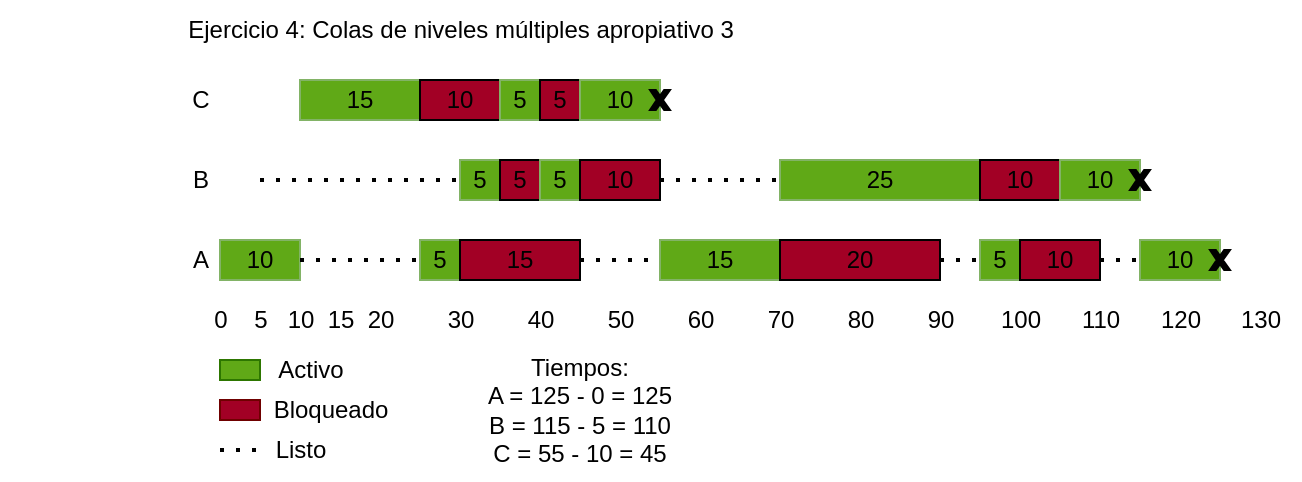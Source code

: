 <mxfile version="20.5.3" type="device"><diagram id="QOgJ3P4kv-MAFXbjVnaC" name="Page-1"><mxGraphModel dx="1532" dy="446" grid="1" gridSize="10" guides="1" tooltips="1" connect="1" arrows="1" fold="1" page="1" pageScale="1" pageWidth="827" pageHeight="1169" math="0" shadow="0"><root><mxCell id="0"/><mxCell id="1" parent="0"/><mxCell id="aHFGmpvc2jt8D5PwLo1r-4" value="C" style="text;html=1;align=center;verticalAlign=middle;resizable=0;points=[];autosize=1;strokeColor=none;fillColor=none;" parent="1" vertex="1"><mxGeometry x="-670" y="80" width="20" height="20" as="geometry"/></mxCell><mxCell id="aHFGmpvc2jt8D5PwLo1r-5" value="B" style="text;html=1;align=center;verticalAlign=middle;resizable=0;points=[];autosize=1;strokeColor=none;fillColor=none;" parent="1" vertex="1"><mxGeometry x="-670" y="120" width="20" height="20" as="geometry"/></mxCell><mxCell id="aHFGmpvc2jt8D5PwLo1r-6" value="A" style="text;html=1;align=center;verticalAlign=middle;resizable=0;points=[];autosize=1;strokeColor=none;fillColor=none;" parent="1" vertex="1"><mxGeometry x="-670" y="160" width="20" height="20" as="geometry"/></mxCell><mxCell id="aHFGmpvc2jt8D5PwLo1r-20" value="10" style="text;html=1;align=center;verticalAlign=middle;resizable=0;points=[];autosize=1;strokeColor=none;fillColor=none;" parent="1" vertex="1"><mxGeometry x="-625" y="190" width="30" height="20" as="geometry"/></mxCell><mxCell id="aHFGmpvc2jt8D5PwLo1r-21" value="20" style="text;html=1;align=center;verticalAlign=middle;resizable=0;points=[];autosize=1;strokeColor=none;fillColor=none;" parent="1" vertex="1"><mxGeometry x="-585" y="190" width="30" height="20" as="geometry"/></mxCell><mxCell id="aHFGmpvc2jt8D5PwLo1r-22" value="30" style="text;html=1;align=center;verticalAlign=middle;resizable=0;points=[];autosize=1;strokeColor=none;fillColor=none;" parent="1" vertex="1"><mxGeometry x="-545" y="190" width="30" height="20" as="geometry"/></mxCell><mxCell id="aHFGmpvc2jt8D5PwLo1r-23" value="40" style="text;html=1;align=center;verticalAlign=middle;resizable=0;points=[];autosize=1;strokeColor=none;fillColor=none;" parent="1" vertex="1"><mxGeometry x="-505" y="190" width="30" height="20" as="geometry"/></mxCell><mxCell id="aHFGmpvc2jt8D5PwLo1r-24" value="50" style="text;html=1;align=center;verticalAlign=middle;resizable=0;points=[];autosize=1;strokeColor=none;fillColor=none;" parent="1" vertex="1"><mxGeometry x="-465" y="190" width="30" height="20" as="geometry"/></mxCell><mxCell id="aHFGmpvc2jt8D5PwLo1r-25" value="60" style="text;html=1;align=center;verticalAlign=middle;resizable=0;points=[];autosize=1;strokeColor=none;fillColor=none;" parent="1" vertex="1"><mxGeometry x="-425" y="190" width="30" height="20" as="geometry"/></mxCell><mxCell id="aHFGmpvc2jt8D5PwLo1r-26" value="70" style="text;html=1;align=center;verticalAlign=middle;resizable=0;points=[];autosize=1;strokeColor=none;fillColor=none;" parent="1" vertex="1"><mxGeometry x="-385" y="190" width="30" height="20" as="geometry"/></mxCell><mxCell id="aHFGmpvc2jt8D5PwLo1r-27" value="80" style="text;html=1;align=center;verticalAlign=middle;resizable=0;points=[];autosize=1;strokeColor=none;fillColor=none;" parent="1" vertex="1"><mxGeometry x="-345" y="190" width="30" height="20" as="geometry"/></mxCell><mxCell id="aHFGmpvc2jt8D5PwLo1r-28" value="90" style="text;html=1;align=center;verticalAlign=middle;resizable=0;points=[];autosize=1;strokeColor=none;fillColor=none;" parent="1" vertex="1"><mxGeometry x="-305" y="190" width="30" height="20" as="geometry"/></mxCell><mxCell id="aHFGmpvc2jt8D5PwLo1r-29" value="100" style="text;html=1;align=center;verticalAlign=middle;resizable=0;points=[];autosize=1;strokeColor=none;fillColor=none;" parent="1" vertex="1"><mxGeometry x="-270" y="190" width="40" height="20" as="geometry"/></mxCell><mxCell id="aHFGmpvc2jt8D5PwLo1r-30" value="110" style="text;html=1;align=center;verticalAlign=middle;resizable=0;points=[];autosize=1;strokeColor=none;fillColor=none;" parent="1" vertex="1"><mxGeometry x="-225" y="190" width="30" height="20" as="geometry"/></mxCell><mxCell id="aHFGmpvc2jt8D5PwLo1r-31" value="120" style="text;html=1;align=center;verticalAlign=middle;resizable=0;points=[];autosize=1;strokeColor=none;fillColor=none;" parent="1" vertex="1"><mxGeometry x="-190" y="190" width="40" height="20" as="geometry"/></mxCell><mxCell id="aHFGmpvc2jt8D5PwLo1r-32" value="&lt;span style=&quot;white-space: pre;&quot;&gt;&#9;&lt;/span&gt;&lt;span style=&quot;white-space: pre;&quot;&gt;&#9;&lt;/span&gt;&lt;span style=&quot;white-space: pre;&quot;&gt;&#9;&lt;/span&gt;Ejercicio 4: Colas de niveles múltiples apropiativo 3" style="text;html=1;align=center;verticalAlign=middle;resizable=0;points=[];autosize=1;strokeColor=none;fillColor=none;" parent="1" vertex="1"><mxGeometry x="-760" y="40" width="380" height="30" as="geometry"/></mxCell><mxCell id="aHFGmpvc2jt8D5PwLo1r-33" value="5" style="text;html=1;align=center;verticalAlign=middle;resizable=0;points=[];autosize=1;strokeColor=none;fillColor=none;" parent="1" vertex="1"><mxGeometry x="-640" y="190" width="20" height="20" as="geometry"/></mxCell><mxCell id="aHFGmpvc2jt8D5PwLo1r-34" value="15" style="text;html=1;align=center;verticalAlign=middle;resizable=0;points=[];autosize=1;strokeColor=none;fillColor=none;" parent="1" vertex="1"><mxGeometry x="-605" y="190" width="30" height="20" as="geometry"/></mxCell><mxCell id="PAxWAZPusfI8b5OGQWhI-2" value="0" style="text;html=1;align=center;verticalAlign=middle;resizable=0;points=[];autosize=1;strokeColor=none;fillColor=none;" parent="1" vertex="1"><mxGeometry x="-665" y="185" width="30" height="30" as="geometry"/></mxCell><mxCell id="PAxWAZPusfI8b5OGQWhI-7" value="" style="rounded=0;whiteSpace=wrap;html=1;fillColor=#a20025;fontColor=#ffffff;strokeColor=#6F0000;" parent="1" vertex="1"><mxGeometry x="-650" y="240" width="20" height="10" as="geometry"/></mxCell><mxCell id="PAxWAZPusfI8b5OGQWhI-9" value="" style="rounded=0;whiteSpace=wrap;html=1;fillColor=#60a917;fontColor=#ffffff;strokeColor=#2D7600;" parent="1" vertex="1"><mxGeometry x="-650" y="220" width="20" height="10" as="geometry"/></mxCell><mxCell id="PAxWAZPusfI8b5OGQWhI-10" value="Activo" style="text;html=1;align=center;verticalAlign=middle;resizable=0;points=[];autosize=1;strokeColor=none;fillColor=none;" parent="1" vertex="1"><mxGeometry x="-635" y="210" width="60" height="30" as="geometry"/></mxCell><mxCell id="PAxWAZPusfI8b5OGQWhI-11" value="Bloqueado" style="text;html=1;align=center;verticalAlign=middle;resizable=0;points=[];autosize=1;strokeColor=none;fillColor=none;" parent="1" vertex="1"><mxGeometry x="-635" y="230" width="80" height="30" as="geometry"/></mxCell><mxCell id="PAxWAZPusfI8b5OGQWhI-12" value="" style="endArrow=none;dashed=1;html=1;dashPattern=1 3;strokeWidth=2;rounded=0;entryX=0.1;entryY=0.5;entryDx=0;entryDy=0;entryPerimeter=0;" parent="1" target="PAxWAZPusfI8b5OGQWhI-13" edge="1"><mxGeometry width="50" height="50" relative="1" as="geometry"><mxPoint x="-650" y="265" as="sourcePoint"/><mxPoint x="-530" y="210" as="targetPoint"/><Array as="points"><mxPoint x="-640" y="265"/></Array></mxGeometry></mxCell><mxCell id="PAxWAZPusfI8b5OGQWhI-13" value="Listo" style="text;html=1;align=center;verticalAlign=middle;resizable=0;points=[];autosize=1;strokeColor=none;fillColor=none;" parent="1" vertex="1"><mxGeometry x="-635" y="250" width="50" height="30" as="geometry"/></mxCell><mxCell id="Hp0vF_ltdjTftmFp-wWU-1" value="130" style="text;html=1;align=center;verticalAlign=middle;resizable=0;points=[];autosize=1;strokeColor=none;fillColor=none;" parent="1" vertex="1"><mxGeometry x="-150" y="185" width="40" height="30" as="geometry"/></mxCell><mxCell id="Hp0vF_ltdjTftmFp-wWU-2" value="Tiempos:&lt;br&gt;A = 125 -&amp;nbsp;0 = 125&lt;br&gt;B = 115 - 5 = 110&lt;br&gt;C = 55 - 10 = 45" style="text;html=1;strokeColor=none;fillColor=none;align=center;verticalAlign=middle;whiteSpace=wrap;rounded=0;" parent="1" vertex="1"><mxGeometry x="-530" y="230" width="120" height="30" as="geometry"/></mxCell><mxCell id="8T_zsv_EQ17sQO--OFek-34" value="10" style="rounded=0;whiteSpace=wrap;html=1;fillColor=#60A917;strokeColor=#82b366;" vertex="1" parent="1"><mxGeometry x="-650" y="160" width="40" height="20" as="geometry"/></mxCell><mxCell id="8T_zsv_EQ17sQO--OFek-36" value="" style="endArrow=none;dashed=1;html=1;dashPattern=1 3;strokeWidth=2;rounded=0;" edge="1" parent="1"><mxGeometry width="50" height="50" relative="1" as="geometry"><mxPoint x="-630" y="130" as="sourcePoint"/><mxPoint x="-530" y="130" as="targetPoint"/><Array as="points"><mxPoint x="-600" y="130"/></Array></mxGeometry></mxCell><mxCell id="8T_zsv_EQ17sQO--OFek-37" value="15" style="rounded=0;whiteSpace=wrap;html=1;fillColor=#60A917;strokeColor=#82b366;" vertex="1" parent="1"><mxGeometry x="-610" y="80" width="60" height="20" as="geometry"/></mxCell><mxCell id="8T_zsv_EQ17sQO--OFek-38" value="10" style="rounded=0;whiteSpace=wrap;html=1;fillColor=#A20025;" vertex="1" parent="1"><mxGeometry x="-550" y="80" width="40" height="20" as="geometry"/></mxCell><mxCell id="8T_zsv_EQ17sQO--OFek-39" value="" style="endArrow=none;dashed=1;html=1;dashPattern=1 3;strokeWidth=2;rounded=0;exitX=1;exitY=0.5;exitDx=0;exitDy=0;entryX=0;entryY=0.5;entryDx=0;entryDy=0;" edge="1" parent="1" source="8T_zsv_EQ17sQO--OFek-34" target="8T_zsv_EQ17sQO--OFek-40"><mxGeometry width="50" height="50" relative="1" as="geometry"><mxPoint x="-570" y="170" as="sourcePoint"/><mxPoint x="-570" y="170" as="targetPoint"/><Array as="points"/></mxGeometry></mxCell><mxCell id="8T_zsv_EQ17sQO--OFek-40" value="5" style="rounded=0;whiteSpace=wrap;html=1;fillColor=#60A917;strokeColor=#82b366;" vertex="1" parent="1"><mxGeometry x="-550" y="160" width="20" height="20" as="geometry"/></mxCell><mxCell id="8T_zsv_EQ17sQO--OFek-41" value="15" style="rounded=0;whiteSpace=wrap;html=1;fillColor=#A20025;" vertex="1" parent="1"><mxGeometry x="-530" y="160" width="60" height="20" as="geometry"/></mxCell><mxCell id="8T_zsv_EQ17sQO--OFek-43" value="5" style="rounded=0;whiteSpace=wrap;html=1;fillColor=#60A917;strokeColor=#82b366;" vertex="1" parent="1"><mxGeometry x="-530" y="120" width="20" height="20" as="geometry"/></mxCell><mxCell id="8T_zsv_EQ17sQO--OFek-44" value="5" style="rounded=0;whiteSpace=wrap;html=1;fillColor=#A20025;" vertex="1" parent="1"><mxGeometry x="-510" y="120" width="20" height="20" as="geometry"/></mxCell><mxCell id="8T_zsv_EQ17sQO--OFek-45" value="5" style="rounded=0;whiteSpace=wrap;html=1;fillColor=#60A917;strokeColor=#82b366;" vertex="1" parent="1"><mxGeometry x="-510" y="80" width="20" height="20" as="geometry"/></mxCell><mxCell id="8T_zsv_EQ17sQO--OFek-46" value="5" style="rounded=0;whiteSpace=wrap;html=1;fillColor=#A20025;" vertex="1" parent="1"><mxGeometry x="-490" y="80" width="20" height="20" as="geometry"/></mxCell><mxCell id="8T_zsv_EQ17sQO--OFek-47" value="10" style="rounded=0;whiteSpace=wrap;html=1;fillColor=#60A917;strokeColor=#82b366;" vertex="1" parent="1"><mxGeometry x="-470" y="80" width="40" height="20" as="geometry"/></mxCell><mxCell id="8T_zsv_EQ17sQO--OFek-48" value="" style="verticalLabelPosition=bottom;verticalAlign=top;html=1;shape=mxgraph.basic.x;fillColor=#000000;" vertex="1" parent="1"><mxGeometry x="-435" y="85" width="10" height="10" as="geometry"/></mxCell><mxCell id="8T_zsv_EQ17sQO--OFek-49" value="5" style="rounded=0;whiteSpace=wrap;html=1;fillColor=#60A917;strokeColor=#82b366;" vertex="1" parent="1"><mxGeometry x="-490" y="120" width="20" height="20" as="geometry"/></mxCell><mxCell id="8T_zsv_EQ17sQO--OFek-50" value="10" style="rounded=0;whiteSpace=wrap;html=1;fillColor=#A20025;" vertex="1" parent="1"><mxGeometry x="-470" y="120" width="40" height="20" as="geometry"/></mxCell><mxCell id="8T_zsv_EQ17sQO--OFek-51" value="" style="endArrow=none;dashed=1;html=1;dashPattern=1 3;strokeWidth=2;rounded=0;exitX=1;exitY=0.5;exitDx=0;exitDy=0;entryX=0;entryY=0.5;entryDx=0;entryDy=0;" edge="1" parent="1" source="8T_zsv_EQ17sQO--OFek-41" target="8T_zsv_EQ17sQO--OFek-52"><mxGeometry width="50" height="50" relative="1" as="geometry"><mxPoint x="-450" y="170" as="sourcePoint"/><mxPoint x="-430" y="170" as="targetPoint"/><Array as="points"><mxPoint x="-440" y="170"/></Array></mxGeometry></mxCell><mxCell id="8T_zsv_EQ17sQO--OFek-52" value="15" style="rounded=0;whiteSpace=wrap;html=1;fillColor=#60A917;strokeColor=#82b366;" vertex="1" parent="1"><mxGeometry x="-430" y="160" width="60" height="20" as="geometry"/></mxCell><mxCell id="8T_zsv_EQ17sQO--OFek-53" value="" style="endArrow=none;dashed=1;html=1;dashPattern=1 3;strokeWidth=2;rounded=0;exitX=1;exitY=0.5;exitDx=0;exitDy=0;" edge="1" parent="1" source="8T_zsv_EQ17sQO--OFek-50"><mxGeometry width="50" height="50" relative="1" as="geometry"><mxPoint x="-400" y="130" as="sourcePoint"/><mxPoint x="-370" y="130" as="targetPoint"/><Array as="points"><mxPoint x="-370" y="130.0"/></Array></mxGeometry></mxCell><mxCell id="8T_zsv_EQ17sQO--OFek-54" value="20" style="rounded=0;whiteSpace=wrap;html=1;fillColor=#A20025;" vertex="1" parent="1"><mxGeometry x="-370" y="160" width="80" height="20" as="geometry"/></mxCell><mxCell id="8T_zsv_EQ17sQO--OFek-55" value="25" style="rounded=0;whiteSpace=wrap;html=1;fillColor=#60A917;strokeColor=#82b366;" vertex="1" parent="1"><mxGeometry x="-370" y="120" width="100" height="20" as="geometry"/></mxCell><mxCell id="8T_zsv_EQ17sQO--OFek-56" value="10" style="rounded=0;whiteSpace=wrap;html=1;fillColor=#A20025;" vertex="1" parent="1"><mxGeometry x="-270" y="120" width="40" height="20" as="geometry"/></mxCell><mxCell id="8T_zsv_EQ17sQO--OFek-57" value="5" style="rounded=0;whiteSpace=wrap;html=1;fillColor=#60A917;strokeColor=#82b366;" vertex="1" parent="1"><mxGeometry x="-270" y="160" width="20" height="20" as="geometry"/></mxCell><mxCell id="8T_zsv_EQ17sQO--OFek-58" value="" style="endArrow=none;dashed=1;html=1;dashPattern=1 3;strokeWidth=2;rounded=0;entryX=0;entryY=0.5;entryDx=0;entryDy=0;exitX=1;exitY=0.5;exitDx=0;exitDy=0;" edge="1" parent="1" source="8T_zsv_EQ17sQO--OFek-54" target="8T_zsv_EQ17sQO--OFek-57"><mxGeometry width="50" height="50" relative="1" as="geometry"><mxPoint x="-280" y="180" as="sourcePoint"/><mxPoint x="-260" y="180" as="targetPoint"/><Array as="points"/></mxGeometry></mxCell><mxCell id="8T_zsv_EQ17sQO--OFek-59" value="10" style="rounded=0;whiteSpace=wrap;html=1;fillColor=#A20025;" vertex="1" parent="1"><mxGeometry x="-250" y="160" width="40" height="20" as="geometry"/></mxCell><mxCell id="8T_zsv_EQ17sQO--OFek-60" value="10" style="rounded=0;whiteSpace=wrap;html=1;fillColor=#60A917;strokeColor=#82b366;" vertex="1" parent="1"><mxGeometry x="-230" y="120" width="40" height="20" as="geometry"/></mxCell><mxCell id="8T_zsv_EQ17sQO--OFek-61" value="10" style="rounded=0;whiteSpace=wrap;html=1;fillColor=#60A917;strokeColor=#82b366;" vertex="1" parent="1"><mxGeometry x="-190" y="160" width="40" height="20" as="geometry"/></mxCell><mxCell id="8T_zsv_EQ17sQO--OFek-63" value="" style="endArrow=none;dashed=1;html=1;dashPattern=1 3;strokeWidth=2;rounded=0;exitX=1;exitY=0.5;exitDx=0;exitDy=0;" edge="1" parent="1" source="8T_zsv_EQ17sQO--OFek-59"><mxGeometry width="50" height="50" relative="1" as="geometry"><mxPoint x="-200" y="170" as="sourcePoint"/><mxPoint x="-190" y="170" as="targetPoint"/><Array as="points"/></mxGeometry></mxCell><mxCell id="8T_zsv_EQ17sQO--OFek-64" value="" style="verticalLabelPosition=bottom;verticalAlign=top;html=1;shape=mxgraph.basic.x;fillColor=#000000;" vertex="1" parent="1"><mxGeometry x="-195" y="125" width="10" height="10" as="geometry"/></mxCell><mxCell id="8T_zsv_EQ17sQO--OFek-65" value="" style="verticalLabelPosition=bottom;verticalAlign=top;html=1;shape=mxgraph.basic.x;fillColor=#000000;" vertex="1" parent="1"><mxGeometry x="-155" y="165" width="10" height="10" as="geometry"/></mxCell></root></mxGraphModel></diagram></mxfile>